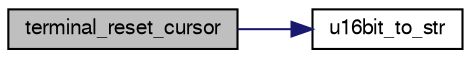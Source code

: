 digraph "terminal_reset_cursor"
{
  edge [fontname="FreeSans",fontsize="10",labelfontname="FreeSans",labelfontsize="10"];
  node [fontname="FreeSans",fontsize="10",shape=record];
  rankdir="LR";
  Node1 [label="terminal_reset_cursor",height=0.2,width=0.4,color="black", fillcolor="grey75", style="filled", fontcolor="black"];
  Node1 -> Node2 [color="midnightblue",fontsize="10",style="solid",fontname="FreeSans"];
  Node2 [label="u16bit_to_str",height=0.2,width=0.4,color="black", fillcolor="white", style="filled",URL="$microrl_8c.html#affa9b5e304f9ccbf148182fad193f7f5"];
}
